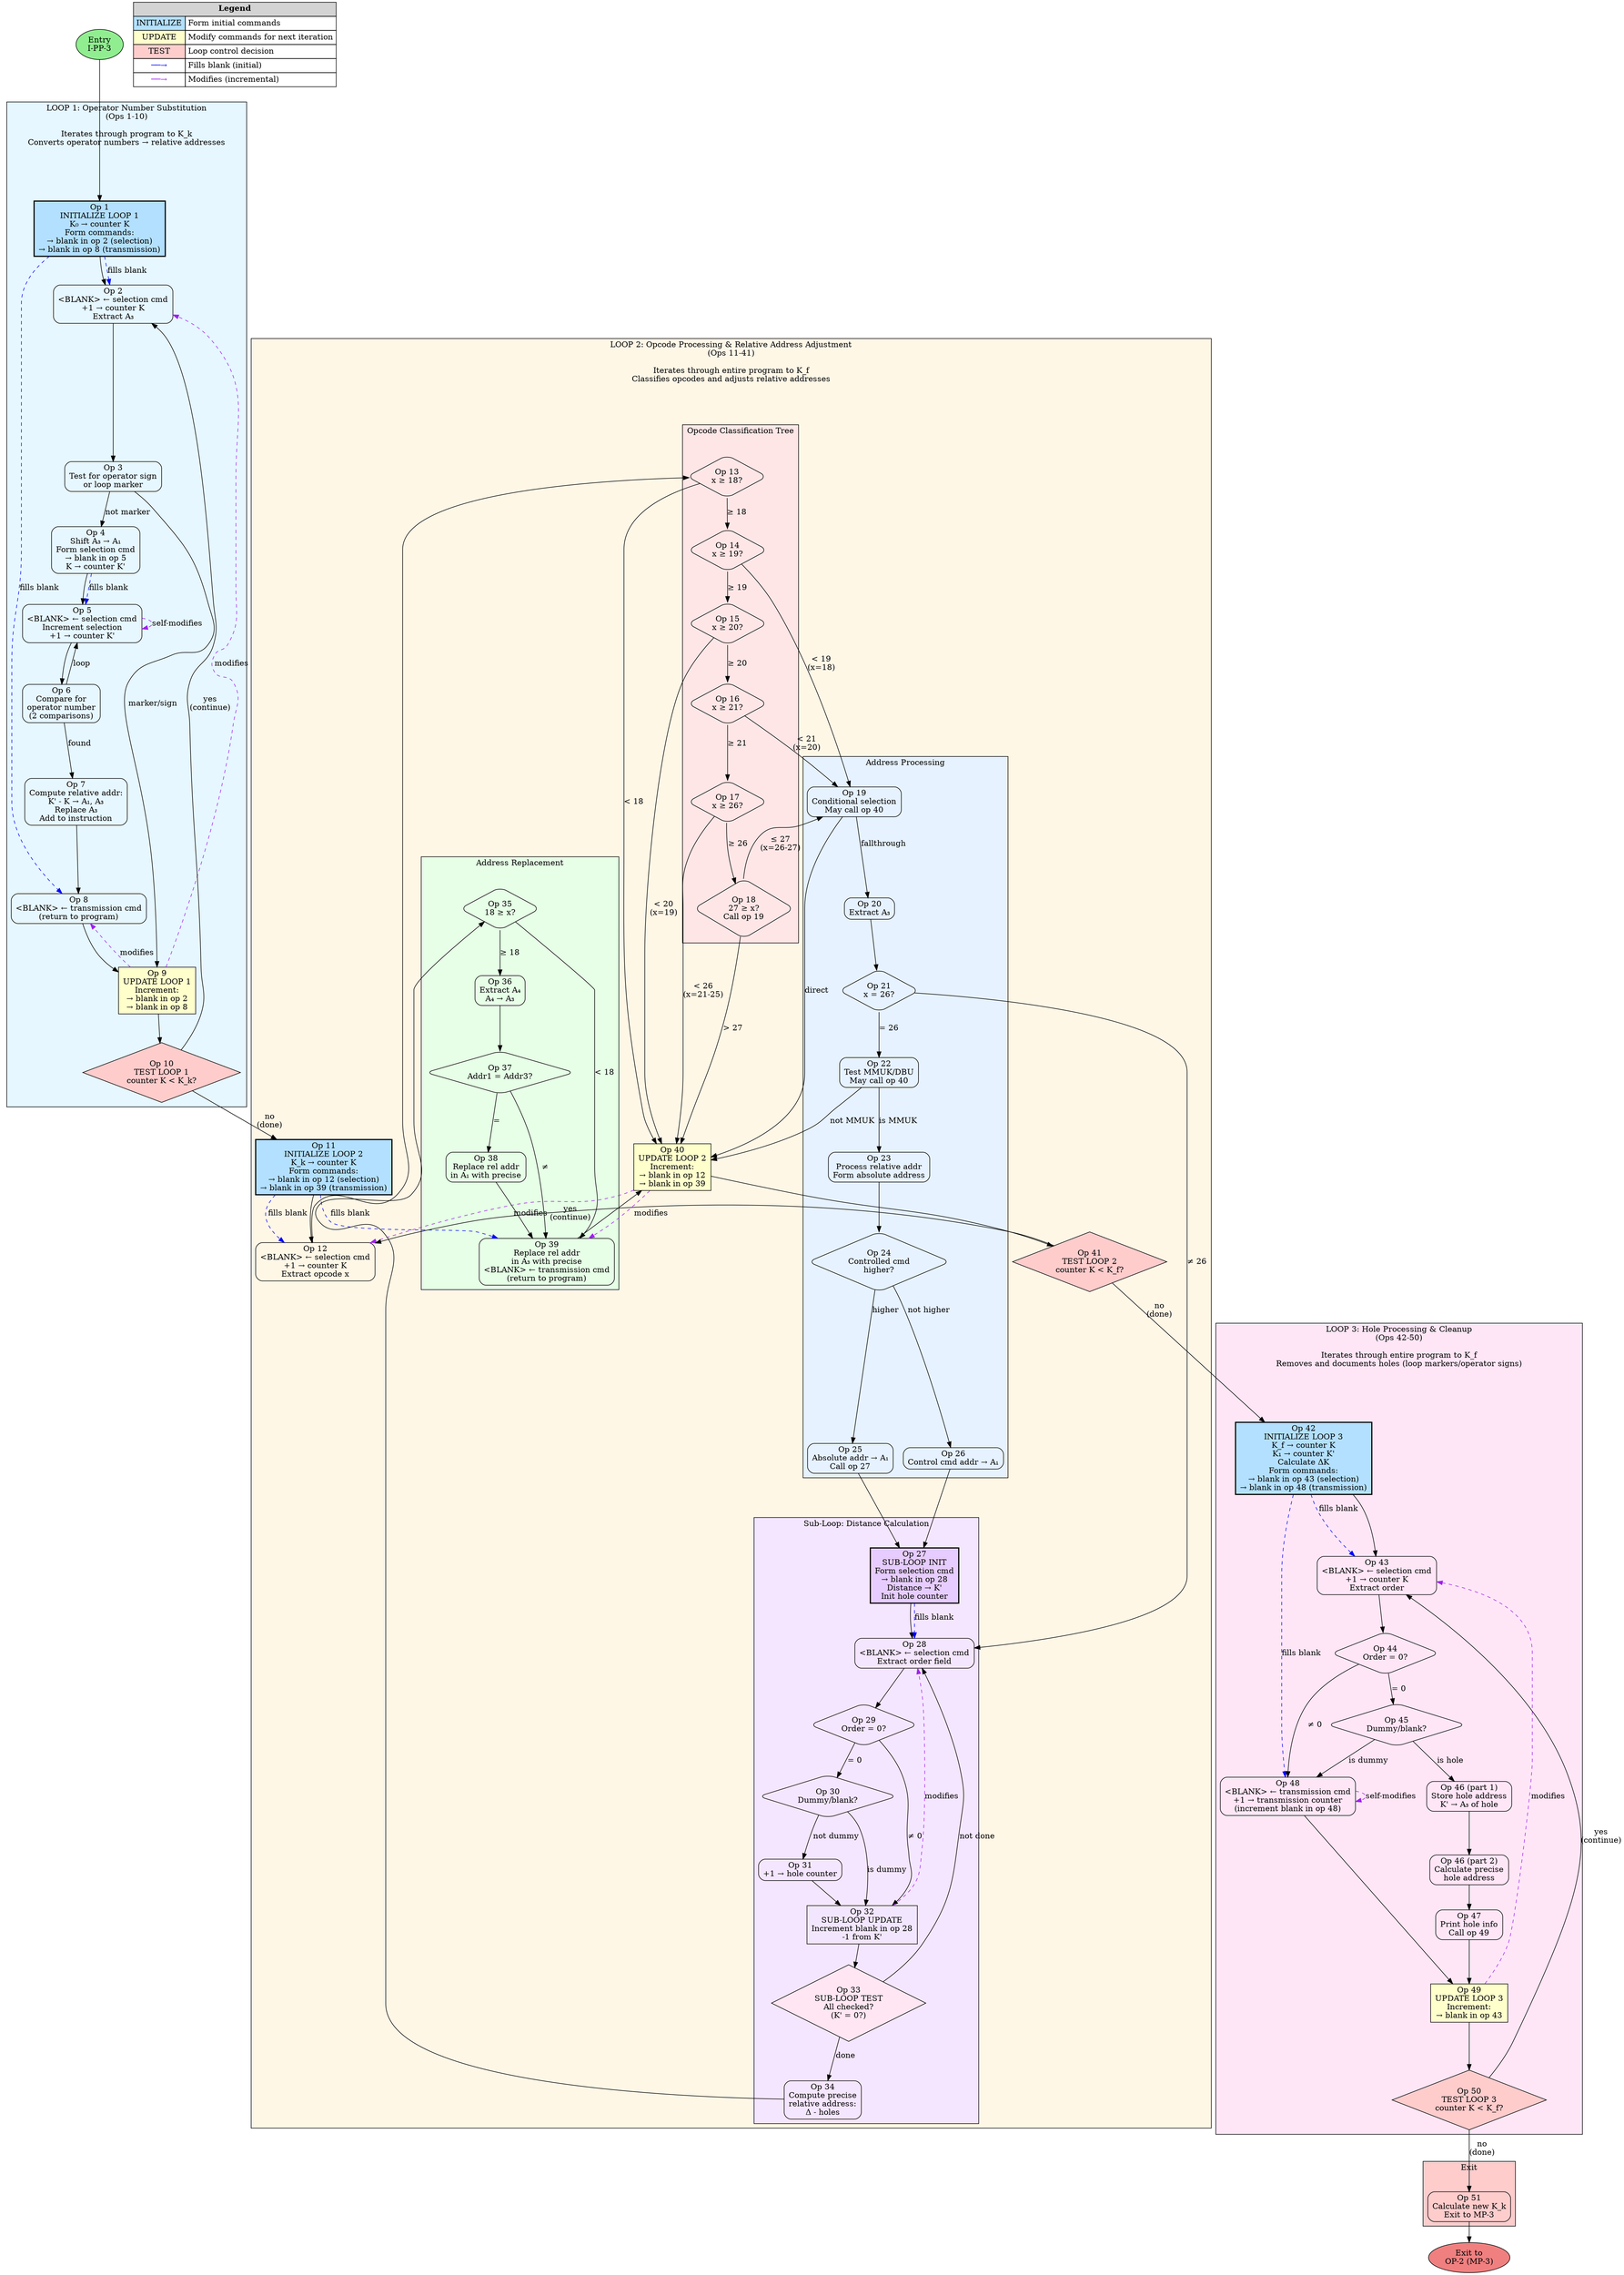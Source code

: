 digraph I_PP3_SelfModifying_ControlFlow {
    // Graph attributes
    rankdir=TB;
    node [shape=box, style=rounded];

    // Entry point
    start [shape=ellipse, label="Entry\nI-PP-3", style=filled, fillcolor=lightgreen];

    // ============================================================================
    // LOOP 1: Operator Number Substitution (ops 1-10)
    // ============================================================================

    // Loop 1 Init
    op1 [label="Op 1\nINITIALIZE LOOP 1\nK₀ → counter K\nForm commands:\n→ blank in op 2 (selection)\n→ blank in op 8 (transmission)",
         style="filled,bold", fillcolor="#b3e0ff"];

    // Loop 1 Body
    op2 [label="Op 2\n<BLANK> ← selection cmd\n+1 → counter K\nExtract A₃"];
    op3 [label="Op 3\nTest for operator sign\nor loop marker"];
    op4 [label="Op 4\nShift A₃ → A₁\nForm selection cmd\n→ blank in op 5\nK → counter K'"];
    op5 [label="Op 5\n<BLANK> ← selection cmd\nIncrement selection\n+1 → counter K'"];
    op6 [label="Op 6\nCompare for\noperator number\n(2 comparisons)"];
    op7 [label="Op 7\nCompute relative addr:\nK' - K → A₁, A₃\nReplace A₃\nAdd to instruction"];
    op8 [label="Op 8\n<BLANK> ← transmission cmd\n(return to program)"];

    // Loop 1 Update
    op9 [label="Op 9\nUPDATE LOOP 1\nIncrement:\n→ blank in op 2\n→ blank in op 8",
         style="filled", fillcolor="#ffffcc"];

    // Loop 1 Test
    op10 [label="Op 10\nTEST LOOP 1\ncounter K < K_k?",
          shape=diamond, style=filled, fillcolor="#ffcccc"];

    // ============================================================================
    // LOOP 2: Opcode Processing & Relative Address Adjustment (ops 11-41)
    // ============================================================================

    // Loop 2 Init
    op11 [label="Op 11\nINITIALIZE LOOP 2\nK_k → counter K\nForm commands:\n→ blank in op 12 (selection)\n→ blank in op 39 (transmission)",
          style="filled,bold", fillcolor="#b3e0ff"];

    // Loop 2 Body - Selection
    op12 [label="Op 12\n<BLANK> ← selection cmd\n+1 → counter K\nExtract opcode x"];

    // Opcode Classification Tree
    op13 [label="Op 13\nx ≥ 18?", shape=diamond];
    op14 [label="Op 14\nx ≥ 19?", shape=diamond];
    op15 [label="Op 15\nx ≥ 20?", shape=diamond];
    op16 [label="Op 16\nx ≥ 21?", shape=diamond];
    op17 [label="Op 17\nx ≥ 26?", shape=diamond];
    op18 [label="Op 18\n27 ≥ x?\nCall op 19", shape=diamond];

    // Out-of-sequence processing
    op19 [label="Op 19\nConditional selection\nMay call op 40"];
    op20 [label="Op 20\nExtract A₃"];
    op21 [label="Op 21\nx = 26?", shape=diamond];
    op22 [label="Op 22\nTest MMUK/DBU\nMay call op 40"];

    // Relative address processing
    op23 [label="Op 23\nProcess relative addr\nForm absolute address"];
    op24 [label="Op 24\nControlled cmd\nhigher?", shape=diamond];
    op25 [label="Op 25\nAbsolute addr → A₁\nCall op 27"];
    op26 [label="Op 26\nControl cmd addr → A₁"];

    // SUB-LOOP: Distance calculation (ops 27-34)
    op27 [label="Op 27\nSUB-LOOP INIT\nForm selection cmd\n→ blank in op 28\nDistance → K'\nInit hole counter",
          style="filled,bold", fillcolor="#e6ccff"];
    op28 [label="Op 28\n<BLANK> ← selection cmd\nExtract order field"];
    op29 [label="Op 29\nOrder = 0?", shape=diamond];
    op30 [label="Op 30\nDummy/blank?", shape=diamond];
    op31 [label="Op 31\n+1 → hole counter"];
    op32 [label="Op 32\nSUB-LOOP UPDATE\nIncrement blank in op 28\n-1 from K'",
          style="filled", fillcolor="#f2e6ff"];
    op33 [label="Op 33\nSUB-LOOP TEST\nAll checked?\n(K' = 0?)",
          shape=diamond, style=filled, fillcolor="#ffe6f2"];
    op34 [label="Op 34\nCompute precise\nrelative address:\nΔ - holes"];

    // Address replacement
    op35 [label="Op 35\n18 ≥ x?", shape=diamond];
    op36 [label="Op 36\nExtract A₄\nA₄ → A₃"];
    op37 [label="Op 37\nAddr1 = Addr3?", shape=diamond];
    op38 [label="Op 38\nReplace rel addr\nin A₁ with precise"];
    op39 [label="Op 39\nReplace rel addr\nin A₃ with precise\n<BLANK> ← transmission cmd\n(return to program)"];

    // Loop 2 Update
    op40 [label="Op 40\nUPDATE LOOP 2\nIncrement:\n→ blank in op 12\n→ blank in op 39",
          style="filled", fillcolor="#ffffcc"];

    // Loop 2 Test
    op41 [label="Op 41\nTEST LOOP 2\ncounter K < K_f?",
          shape=diamond, style=filled, fillcolor="#ffcccc"];

    // ============================================================================
    // LOOP 3: Hole Processing & Cleanup (ops 42-50)
    // ============================================================================

    // Loop 3 Init
    op42 [label="Op 42\nINITIALIZE LOOP 3\nK_f → counter K\nK₁ → counter K'\nCalculate ΔK\nForm commands:\n→ blank in op 43 (selection)\n→ blank in op 48 (transmission)",
          style="filled,bold", fillcolor="#b3e0ff"];

    // Loop 3 Body
    op43 [label="Op 43\n<BLANK> ← selection cmd\n+1 → counter K\nExtract order"];
    op44 [label="Op 44\nOrder = 0?", shape=diamond];
    op45 [label="Op 45\nDummy/blank?", shape=diamond];
    op46a [label="Op 46 (part 1)\nStore hole address\nK' → A₃ of hole"];
    op46b [label="Op 46 (part 2)\nCalculate precise\nhole address"];
    op47 [label="Op 47\nPrint hole info\nCall op 49"];
    op48 [label="Op 48\n<BLANK> ← transmission cmd\n+1 → transmission counter\n(increment blank in op 48)"];

    // Loop 3 Update
    op49 [label="Op 49\nUPDATE LOOP 3\nIncrement:\n→ blank in op 43",
          style="filled", fillcolor="#ffffcc"];

    // Loop 3 Test
    op50 [label="Op 50\nTEST LOOP 3\ncounter K < K_f?",
          shape=diamond, style=filled, fillcolor="#ffcccc"];

    // Exit
    op51 [label="Op 51\nCalculate new K_k\nExit to MP-3"];
    exit [shape=ellipse, label="Exit to\nOP-2 (MP-3)", style=filled, fillcolor=lightcoral];

    // ============================================================================
    // CONTROL FLOW EDGES
    // ============================================================================

    start -> op1;

    // Loop 1 flow
    op1 -> op2;
    op2 -> op3;
    op3 -> op4 [label="not marker"];
    op3 -> op9 [label="marker/sign"];
    op4 -> op5;
    op5 -> op6;
    op6 -> op5 [label="loop"];
    op6 -> op7 [label="found"];
    op7 -> op8;
    op8 -> op9;
    op9 -> op10;
    op10 -> op2 [label="yes\n(continue)", constraint=false];
    op10 -> op11 [label="no\n(done)"];

    // Loop 2 initialization and selection
    op11 -> op12;
    op12 -> op13;

    // Opcode classification tree
    op13 -> op40 [label="< 18"];
    op13 -> op14 [label="≥ 18"];
    op14 -> op19 [label="< 19\n(x=18)"];
    op14 -> op15 [label="≥ 19"];
    op15 -> op40 [label="< 20\n(x=19)"];
    op15 -> op16 [label="≥ 20"];
    op16 -> op19 [label="< 21\n(x=20)"];
    op16 -> op17 [label="≥ 21"];
    op17 -> op40 [label="< 26\n(x=21-25)"];
    op17 -> op18 [label="≥ 26"];
    op18 -> op40 [label="> 27"];
    op18 -> op19 [label="≤ 27\n(x=26-27)"];

    // Out-of-sequence processing
    op19 -> op40 [label="direct"];
    op19 -> op20 [label="fallthrough"];
    op20 -> op21;
    op21 -> op28 [label="≠ 26"];
    op21 -> op22 [label="= 26"];
    op22 -> op23 [label="is MMUK"];
    op22 -> op40 [label="not MMUK"];
    op23 -> op24;
    op24 -> op26 [label="not higher"];
    op24 -> op25 [label="higher"];
    op25 -> op27;
    op26 -> op27;

    // Sub-loop (distance calculation)
    op27 -> op28;
    op28 -> op29;
    op29 -> op32 [label="≠ 0"];
    op29 -> op30 [label="= 0"];
    op30 -> op32 [label="is dummy"];
    op30 -> op31 [label="not dummy"];
    op31 -> op32;
    op32 -> op33;
    op33 -> op28 [label="not done", constraint=false];
    op33 -> op34 [label="done"];

    // Address replacement
    op34 -> op35;
    op35 -> op39 [label="< 18"];
    op35 -> op36 [label="≥ 18"];
    op36 -> op37;
    op37 -> op39 [label="≠"];
    op37 -> op38 [label="="];
    op38 -> op39;

    // Loop 2 update and test
    op39 -> op40;
    op40 -> op41;
    op41 -> op12 [label="yes\n(continue)", constraint=false];
    op41 -> op42 [label="no\n(done)"];

    // Loop 3 flow
    op42 -> op43;
    op43 -> op44;
    op44 -> op48 [label="≠ 0"];
    op44 -> op45 [label="= 0"];
    op45 -> op48 [label="is dummy"];
    op45 -> op46a [label="is hole"];
    op46a -> op46b;
    op46b -> op47;
    op47 -> op49;
    op48 -> op49;
    op49 -> op50;
    op50 -> op43 [label="yes\n(continue)", constraint=false];
    op50 -> op51 [label="no\n(done)"];

    op51 -> exit;

    // ============================================================================
    // SELF-MODIFYING CODE ANNOTATIONS (dashed edges)
    // ============================================================================

    op1 -> op2 [label="fills blank", style=dashed, color=blue];
    op1 -> op8 [label="fills blank", style=dashed, color=blue];
    op9 -> op2 [label="modifies", style=dashed, color=purple];
    op9 -> op8 [label="modifies", style=dashed, color=purple];

    op4 -> op5 [label="fills blank", style=dashed, color=blue];
    op5 -> op5 [label="self-modifies", style=dashed, color=purple];

    op11 -> op12 [label="fills blank", style=dashed, color=blue];
    op11 -> op39 [label="fills blank", style=dashed, color=blue];
    op40 -> op12 [label="modifies", style=dashed, color=purple];
    op40 -> op39 [label="modifies", style=dashed, color=purple];

    op27 -> op28 [label="fills blank", style=dashed, color=blue];
    op32 -> op28 [label="modifies", style=dashed, color=purple];

    op42 -> op43 [label="fills blank", style=dashed, color=blue];
    op42 -> op48 [label="fills blank", style=dashed, color=blue];
    op48 -> op48 [label="self-modifies", style=dashed, color=purple];
    op49 -> op43 [label="modifies", style=dashed, color=purple];

    // ============================================================================
    // SUBGRAPH CLUSTERING
    // ============================================================================

    subgraph cluster_loop1 {
        label = "LOOP 1: Operator Number Substitution\n(Ops 1-10)\n\nIterates through program to K_k\nConverts operator numbers → relative addresses";
        style = filled;
        fillcolor = "#e6f7ff";
        op1; op2; op3; op4; op5; op6; op7; op8; op9; op10;
    }

    subgraph cluster_loop2 {
        label = "LOOP 2: Opcode Processing & Relative Address Adjustment\n(Ops 11-41)\n\nIterates through entire program to K_f\nClassifies opcodes and adjusts relative addresses";
        style = filled;
        fillcolor = "#fff7e6";

        subgraph cluster_classification {
            label = "Opcode Classification Tree";
            style = filled;
            fillcolor = "#ffe6e6";
            op13; op14; op15; op16; op17; op18;
        }

        subgraph cluster_processing {
            label = "Address Processing";
            style = filled;
            fillcolor = "#e6f2ff";
            op19; op20; op21; op22; op23; op24; op25; op26;
        }

        subgraph cluster_subloop {
            label = "Sub-Loop: Distance Calculation";
            style = filled;
            fillcolor = "#f5e6ff";
            op27; op28; op29; op30; op31; op32; op33; op34;
        }

        subgraph cluster_replacement {
            label = "Address Replacement";
            style = filled;
            fillcolor = "#e6ffe6";
            op35; op36; op37; op38; op39;
        }

        op11; op12; op40; op41;
    }

    subgraph cluster_loop3 {
        label = "LOOP 3: Hole Processing & Cleanup\n(Ops 42-50)\n\nIterates through entire program to K_f\nRemoves and documents holes (loop markers/operator signs)";
        style = filled;
        fillcolor = "#ffe6f7";
        op42; op43; op44; op45; op46a; op46b; op47; op48; op49; op50;
    }

    subgraph cluster_exit_group {
        label = "Exit";
        style = filled;
        fillcolor = "#ffcccc";
        op51;
    }

    // Legend
    legend [shape=none, margin=0, label=<
        <table border="0" cellborder="1" cellspacing="0" cellpadding="4">
            <tr><td colspan="2" bgcolor="lightgray"><b>Legend</b></td></tr>
            <tr><td bgcolor="#b3e0ff">INITIALIZE</td><td align="left">Form initial commands</td></tr>
            <tr><td bgcolor="#ffffcc">UPDATE</td><td align="left">Modify commands for next iteration</td></tr>
            <tr><td bgcolor="#ffcccc">TEST</td><td align="left">Loop control decision</td></tr>
            <tr><td><font color="blue">──→</font></td><td align="left">Fills blank (initial)</td></tr>
            <tr><td><font color="purple">──→</font></td><td align="left">Modifies (incremental)</td></tr>
        </table>
    >];
}
